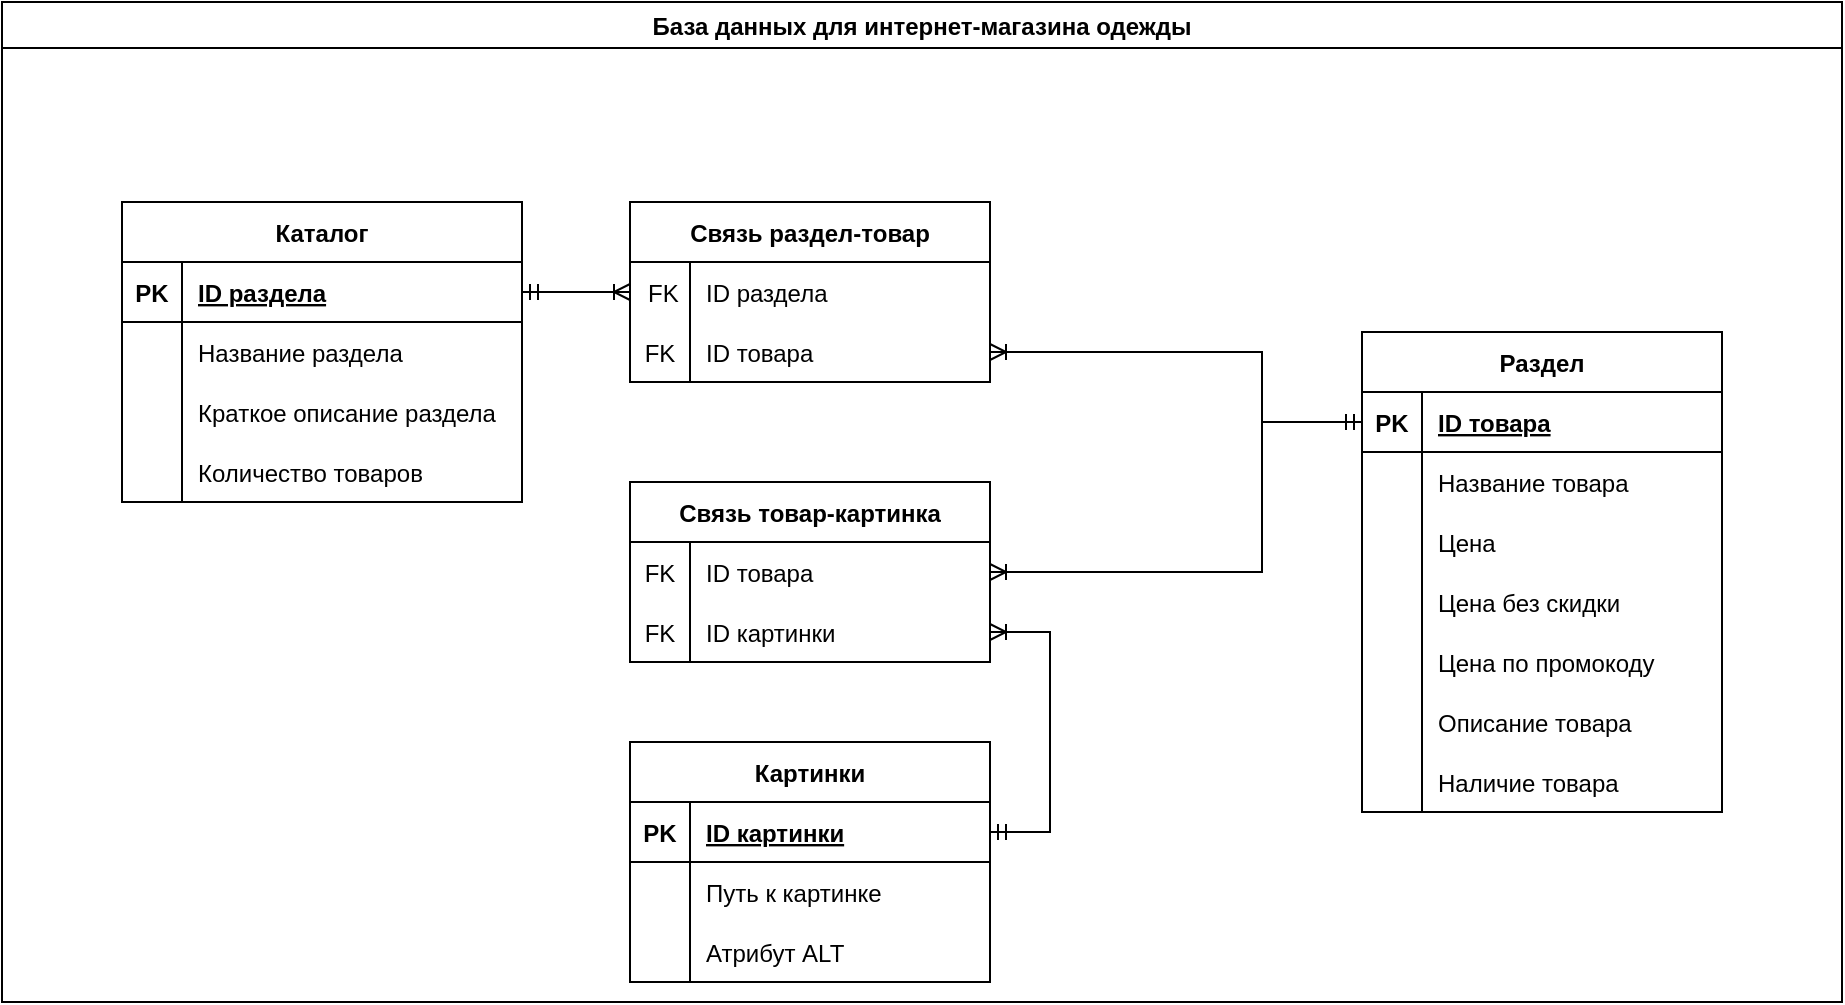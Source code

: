 <mxfile version="20.1.2" type="device"><diagram id="R2lEEEUBdFMjLlhIrx00" name="Page-1"><mxGraphModel dx="1422" dy="758" grid="1" gridSize="10" guides="1" tooltips="1" connect="1" arrows="1" fold="1" page="1" pageScale="1" pageWidth="1169" pageHeight="827" math="0" shadow="0" extFonts="Permanent Marker^https://fonts.googleapis.com/css?family=Permanent+Marker"><root><mxCell id="0"/><mxCell id="1" parent="0"/><mxCell id="BN_3y-U1vADkmixCZJ9w-1" value="База данных для интернет-магазина одежды" style="swimlane;" parent="1" vertex="1"><mxGeometry x="10" width="920" height="500" as="geometry"/></mxCell><mxCell id="BN_3y-U1vADkmixCZJ9w-2" value="Каталог" style="shape=table;startSize=30;container=1;collapsible=1;childLayout=tableLayout;fixedRows=1;rowLines=0;fontStyle=1;align=center;resizeLast=1;" parent="BN_3y-U1vADkmixCZJ9w-1" vertex="1"><mxGeometry x="60" y="100" width="200" height="150" as="geometry"/></mxCell><mxCell id="BN_3y-U1vADkmixCZJ9w-3" value="" style="shape=tableRow;horizontal=0;startSize=0;swimlaneHead=0;swimlaneBody=0;fillColor=none;collapsible=0;dropTarget=0;points=[[0,0.5],[1,0.5]];portConstraint=eastwest;top=0;left=0;right=0;bottom=1;" parent="BN_3y-U1vADkmixCZJ9w-2" vertex="1"><mxGeometry y="30" width="200" height="30" as="geometry"/></mxCell><mxCell id="BN_3y-U1vADkmixCZJ9w-4" value="PK" style="shape=partialRectangle;connectable=0;fillColor=none;top=0;left=0;bottom=0;right=0;fontStyle=1;overflow=hidden;" parent="BN_3y-U1vADkmixCZJ9w-3" vertex="1"><mxGeometry width="30" height="30" as="geometry"><mxRectangle width="30" height="30" as="alternateBounds"/></mxGeometry></mxCell><mxCell id="BN_3y-U1vADkmixCZJ9w-5" value="ID раздела" style="shape=partialRectangle;connectable=0;fillColor=none;top=0;left=0;bottom=0;right=0;align=left;spacingLeft=6;fontStyle=5;overflow=hidden;" parent="BN_3y-U1vADkmixCZJ9w-3" vertex="1"><mxGeometry x="30" width="170" height="30" as="geometry"><mxRectangle width="170" height="30" as="alternateBounds"/></mxGeometry></mxCell><mxCell id="BN_3y-U1vADkmixCZJ9w-6" value="" style="shape=tableRow;horizontal=0;startSize=0;swimlaneHead=0;swimlaneBody=0;fillColor=none;collapsible=0;dropTarget=0;points=[[0,0.5],[1,0.5]];portConstraint=eastwest;top=0;left=0;right=0;bottom=0;" parent="BN_3y-U1vADkmixCZJ9w-2" vertex="1"><mxGeometry y="60" width="200" height="30" as="geometry"/></mxCell><mxCell id="BN_3y-U1vADkmixCZJ9w-7" value="" style="shape=partialRectangle;connectable=0;fillColor=none;top=0;left=0;bottom=0;right=0;editable=1;overflow=hidden;" parent="BN_3y-U1vADkmixCZJ9w-6" vertex="1"><mxGeometry width="30" height="30" as="geometry"><mxRectangle width="30" height="30" as="alternateBounds"/></mxGeometry></mxCell><mxCell id="BN_3y-U1vADkmixCZJ9w-8" value="Название раздела" style="shape=partialRectangle;connectable=0;fillColor=none;top=0;left=0;bottom=0;right=0;align=left;spacingLeft=6;overflow=hidden;" parent="BN_3y-U1vADkmixCZJ9w-6" vertex="1"><mxGeometry x="30" width="170" height="30" as="geometry"><mxRectangle width="170" height="30" as="alternateBounds"/></mxGeometry></mxCell><mxCell id="ZzK4kLSiUDgxH4nlHfGo-33" style="shape=tableRow;horizontal=0;startSize=0;swimlaneHead=0;swimlaneBody=0;fillColor=none;collapsible=0;dropTarget=0;points=[[0,0.5],[1,0.5]];portConstraint=eastwest;top=0;left=0;right=0;bottom=0;" parent="BN_3y-U1vADkmixCZJ9w-2" vertex="1"><mxGeometry y="90" width="200" height="30" as="geometry"/></mxCell><mxCell id="ZzK4kLSiUDgxH4nlHfGo-34" style="shape=partialRectangle;connectable=0;fillColor=none;top=0;left=0;bottom=0;right=0;editable=1;overflow=hidden;" parent="ZzK4kLSiUDgxH4nlHfGo-33" vertex="1"><mxGeometry width="30" height="30" as="geometry"><mxRectangle width="30" height="30" as="alternateBounds"/></mxGeometry></mxCell><mxCell id="ZzK4kLSiUDgxH4nlHfGo-35" value="Краткое описание раздела" style="shape=partialRectangle;connectable=0;fillColor=none;top=0;left=0;bottom=0;right=0;align=left;spacingLeft=6;overflow=hidden;" parent="ZzK4kLSiUDgxH4nlHfGo-33" vertex="1"><mxGeometry x="30" width="170" height="30" as="geometry"><mxRectangle width="170" height="30" as="alternateBounds"/></mxGeometry></mxCell><mxCell id="BN_3y-U1vADkmixCZJ9w-9" value="" style="shape=tableRow;horizontal=0;startSize=0;swimlaneHead=0;swimlaneBody=0;fillColor=none;collapsible=0;dropTarget=0;points=[[0,0.5],[1,0.5]];portConstraint=eastwest;top=0;left=0;right=0;bottom=0;" parent="BN_3y-U1vADkmixCZJ9w-2" vertex="1"><mxGeometry y="120" width="200" height="30" as="geometry"/></mxCell><mxCell id="BN_3y-U1vADkmixCZJ9w-10" value="" style="shape=partialRectangle;connectable=0;fillColor=none;top=0;left=0;bottom=0;right=0;editable=1;overflow=hidden;" parent="BN_3y-U1vADkmixCZJ9w-9" vertex="1"><mxGeometry width="30" height="30" as="geometry"><mxRectangle width="30" height="30" as="alternateBounds"/></mxGeometry></mxCell><mxCell id="BN_3y-U1vADkmixCZJ9w-11" value="Количество товаров" style="shape=partialRectangle;connectable=0;fillColor=none;top=0;left=0;bottom=0;right=0;align=left;spacingLeft=6;overflow=hidden;" parent="BN_3y-U1vADkmixCZJ9w-9" vertex="1"><mxGeometry x="30" width="170" height="30" as="geometry"><mxRectangle width="170" height="30" as="alternateBounds"/></mxGeometry></mxCell><mxCell id="BN_3y-U1vADkmixCZJ9w-23" value="Раздел" style="shape=table;startSize=30;container=1;collapsible=1;childLayout=tableLayout;fixedRows=1;rowLines=0;fontStyle=1;align=center;resizeLast=1;" parent="BN_3y-U1vADkmixCZJ9w-1" vertex="1"><mxGeometry x="680" y="165" width="180" height="240" as="geometry"/></mxCell><mxCell id="BN_3y-U1vADkmixCZJ9w-24" value="" style="shape=tableRow;horizontal=0;startSize=0;swimlaneHead=0;swimlaneBody=0;fillColor=none;collapsible=0;dropTarget=0;points=[[0,0.5],[1,0.5]];portConstraint=eastwest;top=0;left=0;right=0;bottom=1;" parent="BN_3y-U1vADkmixCZJ9w-23" vertex="1"><mxGeometry y="30" width="180" height="30" as="geometry"/></mxCell><mxCell id="BN_3y-U1vADkmixCZJ9w-25" value="PK" style="shape=partialRectangle;connectable=0;fillColor=none;top=0;left=0;bottom=0;right=0;fontStyle=1;overflow=hidden;" parent="BN_3y-U1vADkmixCZJ9w-24" vertex="1"><mxGeometry width="30" height="30" as="geometry"><mxRectangle width="30" height="30" as="alternateBounds"/></mxGeometry></mxCell><mxCell id="BN_3y-U1vADkmixCZJ9w-26" value="ID товара" style="shape=partialRectangle;connectable=0;fillColor=none;top=0;left=0;bottom=0;right=0;align=left;spacingLeft=6;fontStyle=5;overflow=hidden;" parent="BN_3y-U1vADkmixCZJ9w-24" vertex="1"><mxGeometry x="30" width="150" height="30" as="geometry"><mxRectangle width="150" height="30" as="alternateBounds"/></mxGeometry></mxCell><mxCell id="BN_3y-U1vADkmixCZJ9w-33" value="" style="shape=tableRow;horizontal=0;startSize=0;swimlaneHead=0;swimlaneBody=0;fillColor=none;collapsible=0;dropTarget=0;points=[[0,0.5],[1,0.5]];portConstraint=eastwest;top=0;left=0;right=0;bottom=0;" parent="BN_3y-U1vADkmixCZJ9w-23" vertex="1"><mxGeometry y="60" width="180" height="30" as="geometry"/></mxCell><mxCell id="BN_3y-U1vADkmixCZJ9w-34" value="" style="shape=partialRectangle;connectable=0;fillColor=none;top=0;left=0;bottom=0;right=0;editable=1;overflow=hidden;" parent="BN_3y-U1vADkmixCZJ9w-33" vertex="1"><mxGeometry width="30" height="30" as="geometry"><mxRectangle width="30" height="30" as="alternateBounds"/></mxGeometry></mxCell><mxCell id="BN_3y-U1vADkmixCZJ9w-35" value="Название товара" style="shape=partialRectangle;connectable=0;fillColor=none;top=0;left=0;bottom=0;right=0;align=left;spacingLeft=6;overflow=hidden;" parent="BN_3y-U1vADkmixCZJ9w-33" vertex="1"><mxGeometry x="30" width="150" height="30" as="geometry"><mxRectangle width="150" height="30" as="alternateBounds"/></mxGeometry></mxCell><mxCell id="Am7Mh1lWVWuJaoGx_Wcg-57" style="shape=tableRow;horizontal=0;startSize=0;swimlaneHead=0;swimlaneBody=0;fillColor=none;collapsible=0;dropTarget=0;points=[[0,0.5],[1,0.5]];portConstraint=eastwest;top=0;left=0;right=0;bottom=0;" vertex="1" parent="BN_3y-U1vADkmixCZJ9w-23"><mxGeometry y="90" width="180" height="30" as="geometry"/></mxCell><mxCell id="Am7Mh1lWVWuJaoGx_Wcg-58" style="shape=partialRectangle;connectable=0;fillColor=none;top=0;left=0;bottom=0;right=0;editable=1;overflow=hidden;" vertex="1" parent="Am7Mh1lWVWuJaoGx_Wcg-57"><mxGeometry width="30" height="30" as="geometry"><mxRectangle width="30" height="30" as="alternateBounds"/></mxGeometry></mxCell><mxCell id="Am7Mh1lWVWuJaoGx_Wcg-59" value="Цена" style="shape=partialRectangle;connectable=0;fillColor=none;top=0;left=0;bottom=0;right=0;align=left;spacingLeft=6;overflow=hidden;" vertex="1" parent="Am7Mh1lWVWuJaoGx_Wcg-57"><mxGeometry x="30" width="150" height="30" as="geometry"><mxRectangle width="150" height="30" as="alternateBounds"/></mxGeometry></mxCell><mxCell id="Am7Mh1lWVWuJaoGx_Wcg-70" style="shape=tableRow;horizontal=0;startSize=0;swimlaneHead=0;swimlaneBody=0;fillColor=none;collapsible=0;dropTarget=0;points=[[0,0.5],[1,0.5]];portConstraint=eastwest;top=0;left=0;right=0;bottom=0;" vertex="1" parent="BN_3y-U1vADkmixCZJ9w-23"><mxGeometry y="120" width="180" height="30" as="geometry"/></mxCell><mxCell id="Am7Mh1lWVWuJaoGx_Wcg-71" style="shape=partialRectangle;connectable=0;fillColor=none;top=0;left=0;bottom=0;right=0;editable=1;overflow=hidden;" vertex="1" parent="Am7Mh1lWVWuJaoGx_Wcg-70"><mxGeometry width="30" height="30" as="geometry"><mxRectangle width="30" height="30" as="alternateBounds"/></mxGeometry></mxCell><mxCell id="Am7Mh1lWVWuJaoGx_Wcg-72" value="Цена без скидки" style="shape=partialRectangle;connectable=0;fillColor=none;top=0;left=0;bottom=0;right=0;align=left;spacingLeft=6;overflow=hidden;" vertex="1" parent="Am7Mh1lWVWuJaoGx_Wcg-70"><mxGeometry x="30" width="150" height="30" as="geometry"><mxRectangle width="150" height="30" as="alternateBounds"/></mxGeometry></mxCell><mxCell id="Am7Mh1lWVWuJaoGx_Wcg-67" style="shape=tableRow;horizontal=0;startSize=0;swimlaneHead=0;swimlaneBody=0;fillColor=none;collapsible=0;dropTarget=0;points=[[0,0.5],[1,0.5]];portConstraint=eastwest;top=0;left=0;right=0;bottom=0;" vertex="1" parent="BN_3y-U1vADkmixCZJ9w-23"><mxGeometry y="150" width="180" height="30" as="geometry"/></mxCell><mxCell id="Am7Mh1lWVWuJaoGx_Wcg-68" style="shape=partialRectangle;connectable=0;fillColor=none;top=0;left=0;bottom=0;right=0;editable=1;overflow=hidden;" vertex="1" parent="Am7Mh1lWVWuJaoGx_Wcg-67"><mxGeometry width="30" height="30" as="geometry"><mxRectangle width="30" height="30" as="alternateBounds"/></mxGeometry></mxCell><mxCell id="Am7Mh1lWVWuJaoGx_Wcg-69" value="Цена по промокоду" style="shape=partialRectangle;connectable=0;fillColor=none;top=0;left=0;bottom=0;right=0;align=left;spacingLeft=6;overflow=hidden;" vertex="1" parent="Am7Mh1lWVWuJaoGx_Wcg-67"><mxGeometry x="30" width="150" height="30" as="geometry"><mxRectangle width="150" height="30" as="alternateBounds"/></mxGeometry></mxCell><mxCell id="Am7Mh1lWVWuJaoGx_Wcg-64" style="shape=tableRow;horizontal=0;startSize=0;swimlaneHead=0;swimlaneBody=0;fillColor=none;collapsible=0;dropTarget=0;points=[[0,0.5],[1,0.5]];portConstraint=eastwest;top=0;left=0;right=0;bottom=0;" vertex="1" parent="BN_3y-U1vADkmixCZJ9w-23"><mxGeometry y="180" width="180" height="30" as="geometry"/></mxCell><mxCell id="Am7Mh1lWVWuJaoGx_Wcg-65" style="shape=partialRectangle;connectable=0;fillColor=none;top=0;left=0;bottom=0;right=0;editable=1;overflow=hidden;" vertex="1" parent="Am7Mh1lWVWuJaoGx_Wcg-64"><mxGeometry width="30" height="30" as="geometry"><mxRectangle width="30" height="30" as="alternateBounds"/></mxGeometry></mxCell><mxCell id="Am7Mh1lWVWuJaoGx_Wcg-66" value="Описание товара" style="shape=partialRectangle;connectable=0;fillColor=none;top=0;left=0;bottom=0;right=0;align=left;spacingLeft=6;overflow=hidden;" vertex="1" parent="Am7Mh1lWVWuJaoGx_Wcg-64"><mxGeometry x="30" width="150" height="30" as="geometry"><mxRectangle width="150" height="30" as="alternateBounds"/></mxGeometry></mxCell><mxCell id="Am7Mh1lWVWuJaoGx_Wcg-73" style="shape=tableRow;horizontal=0;startSize=0;swimlaneHead=0;swimlaneBody=0;fillColor=none;collapsible=0;dropTarget=0;points=[[0,0.5],[1,0.5]];portConstraint=eastwest;top=0;left=0;right=0;bottom=0;" vertex="1" parent="BN_3y-U1vADkmixCZJ9w-23"><mxGeometry y="210" width="180" height="30" as="geometry"/></mxCell><mxCell id="Am7Mh1lWVWuJaoGx_Wcg-74" style="shape=partialRectangle;connectable=0;fillColor=none;top=0;left=0;bottom=0;right=0;editable=1;overflow=hidden;" vertex="1" parent="Am7Mh1lWVWuJaoGx_Wcg-73"><mxGeometry width="30" height="30" as="geometry"><mxRectangle width="30" height="30" as="alternateBounds"/></mxGeometry></mxCell><mxCell id="Am7Mh1lWVWuJaoGx_Wcg-75" value="Наличие товара" style="shape=partialRectangle;connectable=0;fillColor=none;top=0;left=0;bottom=0;right=0;align=left;spacingLeft=6;overflow=hidden;" vertex="1" parent="Am7Mh1lWVWuJaoGx_Wcg-73"><mxGeometry x="30" width="150" height="30" as="geometry"><mxRectangle width="150" height="30" as="alternateBounds"/></mxGeometry></mxCell><mxCell id="ZzK4kLSiUDgxH4nlHfGo-14" value="Связь раздел-товар" style="shape=table;startSize=30;container=1;collapsible=1;childLayout=tableLayout;fixedRows=1;rowLines=0;fontStyle=1;align=center;resizeLast=1;" parent="BN_3y-U1vADkmixCZJ9w-1" vertex="1"><mxGeometry x="314" y="100" width="180" height="90" as="geometry"/></mxCell><mxCell id="ZzK4kLSiUDgxH4nlHfGo-18" value="" style="shape=tableRow;horizontal=0;startSize=0;swimlaneHead=0;swimlaneBody=0;fillColor=none;collapsible=0;dropTarget=0;points=[[0,0.5],[1,0.5]];portConstraint=eastwest;top=0;left=0;right=0;bottom=0;" parent="ZzK4kLSiUDgxH4nlHfGo-14" vertex="1"><mxGeometry y="30" width="180" height="30" as="geometry"/></mxCell><mxCell id="ZzK4kLSiUDgxH4nlHfGo-19" value=" FK" style="shape=partialRectangle;connectable=0;fillColor=none;top=0;left=0;bottom=0;right=0;editable=1;overflow=hidden;" parent="ZzK4kLSiUDgxH4nlHfGo-18" vertex="1"><mxGeometry width="30" height="30" as="geometry"><mxRectangle width="30" height="30" as="alternateBounds"/></mxGeometry></mxCell><mxCell id="ZzK4kLSiUDgxH4nlHfGo-20" value="ID раздела" style="shape=partialRectangle;connectable=0;fillColor=none;top=0;left=0;bottom=0;right=0;align=left;spacingLeft=6;overflow=hidden;" parent="ZzK4kLSiUDgxH4nlHfGo-18" vertex="1"><mxGeometry x="30" width="150" height="30" as="geometry"><mxRectangle width="150" height="30" as="alternateBounds"/></mxGeometry></mxCell><mxCell id="ZzK4kLSiUDgxH4nlHfGo-21" value="" style="shape=tableRow;horizontal=0;startSize=0;swimlaneHead=0;swimlaneBody=0;fillColor=none;collapsible=0;dropTarget=0;points=[[0,0.5],[1,0.5]];portConstraint=eastwest;top=0;left=0;right=0;bottom=0;" parent="ZzK4kLSiUDgxH4nlHfGo-14" vertex="1"><mxGeometry y="60" width="180" height="30" as="geometry"/></mxCell><mxCell id="ZzK4kLSiUDgxH4nlHfGo-22" value="FK" style="shape=partialRectangle;connectable=0;fillColor=none;top=0;left=0;bottom=0;right=0;editable=1;overflow=hidden;" parent="ZzK4kLSiUDgxH4nlHfGo-21" vertex="1"><mxGeometry width="30" height="30" as="geometry"><mxRectangle width="30" height="30" as="alternateBounds"/></mxGeometry></mxCell><mxCell id="ZzK4kLSiUDgxH4nlHfGo-23" value="ID товара" style="shape=partialRectangle;connectable=0;fillColor=none;top=0;left=0;bottom=0;right=0;align=left;spacingLeft=6;overflow=hidden;" parent="ZzK4kLSiUDgxH4nlHfGo-21" vertex="1"><mxGeometry x="30" width="150" height="30" as="geometry"><mxRectangle width="150" height="30" as="alternateBounds"/></mxGeometry></mxCell><mxCell id="ZzK4kLSiUDgxH4nlHfGo-28" value="" style="edgeStyle=entityRelationEdgeStyle;fontSize=12;html=1;endArrow=ERoneToMany;startArrow=ERmandOne;rounded=0;entryX=0;entryY=0.5;entryDx=0;entryDy=0;exitX=1;exitY=0.5;exitDx=0;exitDy=0;" parent="BN_3y-U1vADkmixCZJ9w-1" source="BN_3y-U1vADkmixCZJ9w-3" target="ZzK4kLSiUDgxH4nlHfGo-18" edge="1"><mxGeometry width="100" height="100" relative="1" as="geometry"><mxPoint x="390" y="320" as="sourcePoint"/><mxPoint x="490" y="220" as="targetPoint"/></mxGeometry></mxCell><mxCell id="ZzK4kLSiUDgxH4nlHfGo-62" value="Картинки" style="shape=table;startSize=30;container=1;collapsible=1;childLayout=tableLayout;fixedRows=1;rowLines=0;fontStyle=1;align=center;resizeLast=1;strokeColor=default;" parent="BN_3y-U1vADkmixCZJ9w-1" vertex="1"><mxGeometry x="314" y="370" width="180" height="120" as="geometry"/></mxCell><mxCell id="ZzK4kLSiUDgxH4nlHfGo-63" value="" style="shape=tableRow;horizontal=0;startSize=0;swimlaneHead=0;swimlaneBody=0;fillColor=none;collapsible=0;dropTarget=0;points=[[0,0.5],[1,0.5]];portConstraint=eastwest;top=0;left=0;right=0;bottom=1;strokeColor=default;" parent="ZzK4kLSiUDgxH4nlHfGo-62" vertex="1"><mxGeometry y="30" width="180" height="30" as="geometry"/></mxCell><mxCell id="ZzK4kLSiUDgxH4nlHfGo-64" value="PK" style="shape=partialRectangle;connectable=0;fillColor=none;top=0;left=0;bottom=0;right=0;fontStyle=1;overflow=hidden;strokeColor=default;" parent="ZzK4kLSiUDgxH4nlHfGo-63" vertex="1"><mxGeometry width="30" height="30" as="geometry"><mxRectangle width="30" height="30" as="alternateBounds"/></mxGeometry></mxCell><mxCell id="ZzK4kLSiUDgxH4nlHfGo-65" value="ID картинки" style="shape=partialRectangle;connectable=0;fillColor=none;top=0;left=0;bottom=0;right=0;align=left;spacingLeft=6;fontStyle=5;overflow=hidden;strokeColor=default;" parent="ZzK4kLSiUDgxH4nlHfGo-63" vertex="1"><mxGeometry x="30" width="150" height="30" as="geometry"><mxRectangle width="150" height="30" as="alternateBounds"/></mxGeometry></mxCell><mxCell id="ZzK4kLSiUDgxH4nlHfGo-66" value="" style="shape=tableRow;horizontal=0;startSize=0;swimlaneHead=0;swimlaneBody=0;fillColor=none;collapsible=0;dropTarget=0;points=[[0,0.5],[1,0.5]];portConstraint=eastwest;top=0;left=0;right=0;bottom=0;strokeColor=default;" parent="ZzK4kLSiUDgxH4nlHfGo-62" vertex="1"><mxGeometry y="60" width="180" height="30" as="geometry"/></mxCell><mxCell id="ZzK4kLSiUDgxH4nlHfGo-67" value="" style="shape=partialRectangle;connectable=0;fillColor=none;top=0;left=0;bottom=0;right=0;editable=1;overflow=hidden;strokeColor=default;" parent="ZzK4kLSiUDgxH4nlHfGo-66" vertex="1"><mxGeometry width="30" height="30" as="geometry"><mxRectangle width="30" height="30" as="alternateBounds"/></mxGeometry></mxCell><mxCell id="ZzK4kLSiUDgxH4nlHfGo-68" value="Путь к картинке" style="shape=partialRectangle;connectable=0;fillColor=none;top=0;left=0;bottom=0;right=0;align=left;spacingLeft=6;overflow=hidden;strokeColor=default;" parent="ZzK4kLSiUDgxH4nlHfGo-66" vertex="1"><mxGeometry x="30" width="150" height="30" as="geometry"><mxRectangle width="150" height="30" as="alternateBounds"/></mxGeometry></mxCell><mxCell id="Am7Mh1lWVWuJaoGx_Wcg-54" style="shape=tableRow;horizontal=0;startSize=0;swimlaneHead=0;swimlaneBody=0;fillColor=none;collapsible=0;dropTarget=0;points=[[0,0.5],[1,0.5]];portConstraint=eastwest;top=0;left=0;right=0;bottom=0;strokeColor=default;" vertex="1" parent="ZzK4kLSiUDgxH4nlHfGo-62"><mxGeometry y="90" width="180" height="30" as="geometry"/></mxCell><mxCell id="Am7Mh1lWVWuJaoGx_Wcg-55" style="shape=partialRectangle;connectable=0;fillColor=none;top=0;left=0;bottom=0;right=0;editable=1;overflow=hidden;strokeColor=default;" vertex="1" parent="Am7Mh1lWVWuJaoGx_Wcg-54"><mxGeometry width="30" height="30" as="geometry"><mxRectangle width="30" height="30" as="alternateBounds"/></mxGeometry></mxCell><mxCell id="Am7Mh1lWVWuJaoGx_Wcg-56" value="Атрибут ALT" style="shape=partialRectangle;connectable=0;fillColor=none;top=0;left=0;bottom=0;right=0;align=left;spacingLeft=6;overflow=hidden;strokeColor=default;" vertex="1" parent="Am7Mh1lWVWuJaoGx_Wcg-54"><mxGeometry x="30" width="150" height="30" as="geometry"><mxRectangle width="150" height="30" as="alternateBounds"/></mxGeometry></mxCell><mxCell id="ZzK4kLSiUDgxH4nlHfGo-88" value="Связь товар-картинка" style="shape=table;startSize=30;container=1;collapsible=1;childLayout=tableLayout;fixedRows=1;rowLines=0;fontStyle=1;align=center;resizeLast=1;strokeColor=default;" parent="BN_3y-U1vADkmixCZJ9w-1" vertex="1"><mxGeometry x="314" y="240" width="180" height="90" as="geometry"/></mxCell><mxCell id="ZzK4kLSiUDgxH4nlHfGo-89" value="" style="shape=tableRow;horizontal=0;startSize=0;swimlaneHead=0;swimlaneBody=0;fillColor=none;collapsible=0;dropTarget=0;points=[[0,0.5],[1,0.5]];portConstraint=eastwest;top=0;left=0;right=0;bottom=0;strokeColor=default;" parent="ZzK4kLSiUDgxH4nlHfGo-88" vertex="1"><mxGeometry y="30" width="180" height="30" as="geometry"/></mxCell><mxCell id="ZzK4kLSiUDgxH4nlHfGo-90" value="FK" style="shape=partialRectangle;connectable=0;fillColor=none;top=0;left=0;bottom=0;right=0;fontStyle=0;overflow=hidden;strokeColor=default;" parent="ZzK4kLSiUDgxH4nlHfGo-89" vertex="1"><mxGeometry width="30.0" height="30" as="geometry"><mxRectangle width="30.0" height="30" as="alternateBounds"/></mxGeometry></mxCell><mxCell id="ZzK4kLSiUDgxH4nlHfGo-91" value="ID товара" style="shape=partialRectangle;connectable=0;fillColor=none;top=0;left=0;bottom=0;right=0;align=left;spacingLeft=6;fontStyle=0;overflow=hidden;strokeColor=default;" parent="ZzK4kLSiUDgxH4nlHfGo-89" vertex="1"><mxGeometry x="30.0" width="150.0" height="30" as="geometry"><mxRectangle width="150.0" height="30" as="alternateBounds"/></mxGeometry></mxCell><mxCell id="ZzK4kLSiUDgxH4nlHfGo-92" value="" style="shape=tableRow;horizontal=0;startSize=0;swimlaneHead=0;swimlaneBody=0;fillColor=none;collapsible=0;dropTarget=0;points=[[0,0.5],[1,0.5]];portConstraint=eastwest;top=0;left=0;right=0;bottom=1;strokeColor=default;" parent="ZzK4kLSiUDgxH4nlHfGo-88" vertex="1"><mxGeometry y="60" width="180" height="30" as="geometry"/></mxCell><mxCell id="ZzK4kLSiUDgxH4nlHfGo-93" value="FK" style="shape=partialRectangle;connectable=0;fillColor=none;top=0;left=0;bottom=0;right=0;fontStyle=0;overflow=hidden;strokeColor=default;" parent="ZzK4kLSiUDgxH4nlHfGo-92" vertex="1"><mxGeometry width="30.0" height="30" as="geometry"><mxRectangle width="30.0" height="30" as="alternateBounds"/></mxGeometry></mxCell><mxCell id="ZzK4kLSiUDgxH4nlHfGo-94" value="ID картинки" style="shape=partialRectangle;connectable=0;fillColor=none;top=0;left=0;bottom=0;right=0;align=left;spacingLeft=6;fontStyle=0;overflow=hidden;strokeColor=default;" parent="ZzK4kLSiUDgxH4nlHfGo-92" vertex="1"><mxGeometry x="30.0" width="150.0" height="30" as="geometry"><mxRectangle width="150.0" height="30" as="alternateBounds"/></mxGeometry></mxCell><mxCell id="ZzK4kLSiUDgxH4nlHfGo-101" value="" style="edgeStyle=entityRelationEdgeStyle;fontSize=12;html=1;endArrow=ERoneToMany;startArrow=ERmandOne;rounded=0;entryX=1;entryY=0.5;entryDx=0;entryDy=0;exitX=1;exitY=0.5;exitDx=0;exitDy=0;" parent="BN_3y-U1vADkmixCZJ9w-1" source="ZzK4kLSiUDgxH4nlHfGo-63" target="ZzK4kLSiUDgxH4nlHfGo-92" edge="1"><mxGeometry width="100" height="100" relative="1" as="geometry"><mxPoint x="250" y="260" as="sourcePoint"/><mxPoint x="334" y="290" as="targetPoint"/></mxGeometry></mxCell><mxCell id="ZzK4kLSiUDgxH4nlHfGo-102" value="" style="edgeStyle=elbowEdgeStyle;fontSize=12;html=1;endArrow=ERoneToMany;startArrow=ERmandOne;rounded=0;entryX=1;entryY=0.5;entryDx=0;entryDy=0;exitX=0;exitY=0.5;exitDx=0;exitDy=0;" parent="BN_3y-U1vADkmixCZJ9w-1" source="BN_3y-U1vADkmixCZJ9w-24" target="ZzK4kLSiUDgxH4nlHfGo-89" edge="1"><mxGeometry width="100" height="100" relative="1" as="geometry"><mxPoint x="890" y="115" as="sourcePoint"/><mxPoint x="760" y="315" as="targetPoint"/><Array as="points"><mxPoint x="630" y="260"/><mxPoint x="780" y="220"/></Array></mxGeometry></mxCell><mxCell id="Am7Mh1lWVWuJaoGx_Wcg-80" value="" style="edgeStyle=elbowEdgeStyle;fontSize=12;html=1;endArrow=ERoneToMany;startArrow=ERmandOne;rounded=0;entryX=1;entryY=0.5;entryDx=0;entryDy=0;exitX=0;exitY=0.5;exitDx=0;exitDy=0;" edge="1" parent="BN_3y-U1vADkmixCZJ9w-1" source="BN_3y-U1vADkmixCZJ9w-24" target="ZzK4kLSiUDgxH4nlHfGo-21"><mxGeometry width="100" height="100" relative="1" as="geometry"><mxPoint x="710" y="160" as="sourcePoint"/><mxPoint x="540" y="220" as="targetPoint"/><Array as="points"><mxPoint x="630" y="200"/><mxPoint x="770" y="155"/></Array></mxGeometry></mxCell></root></mxGraphModel></diagram></mxfile>
